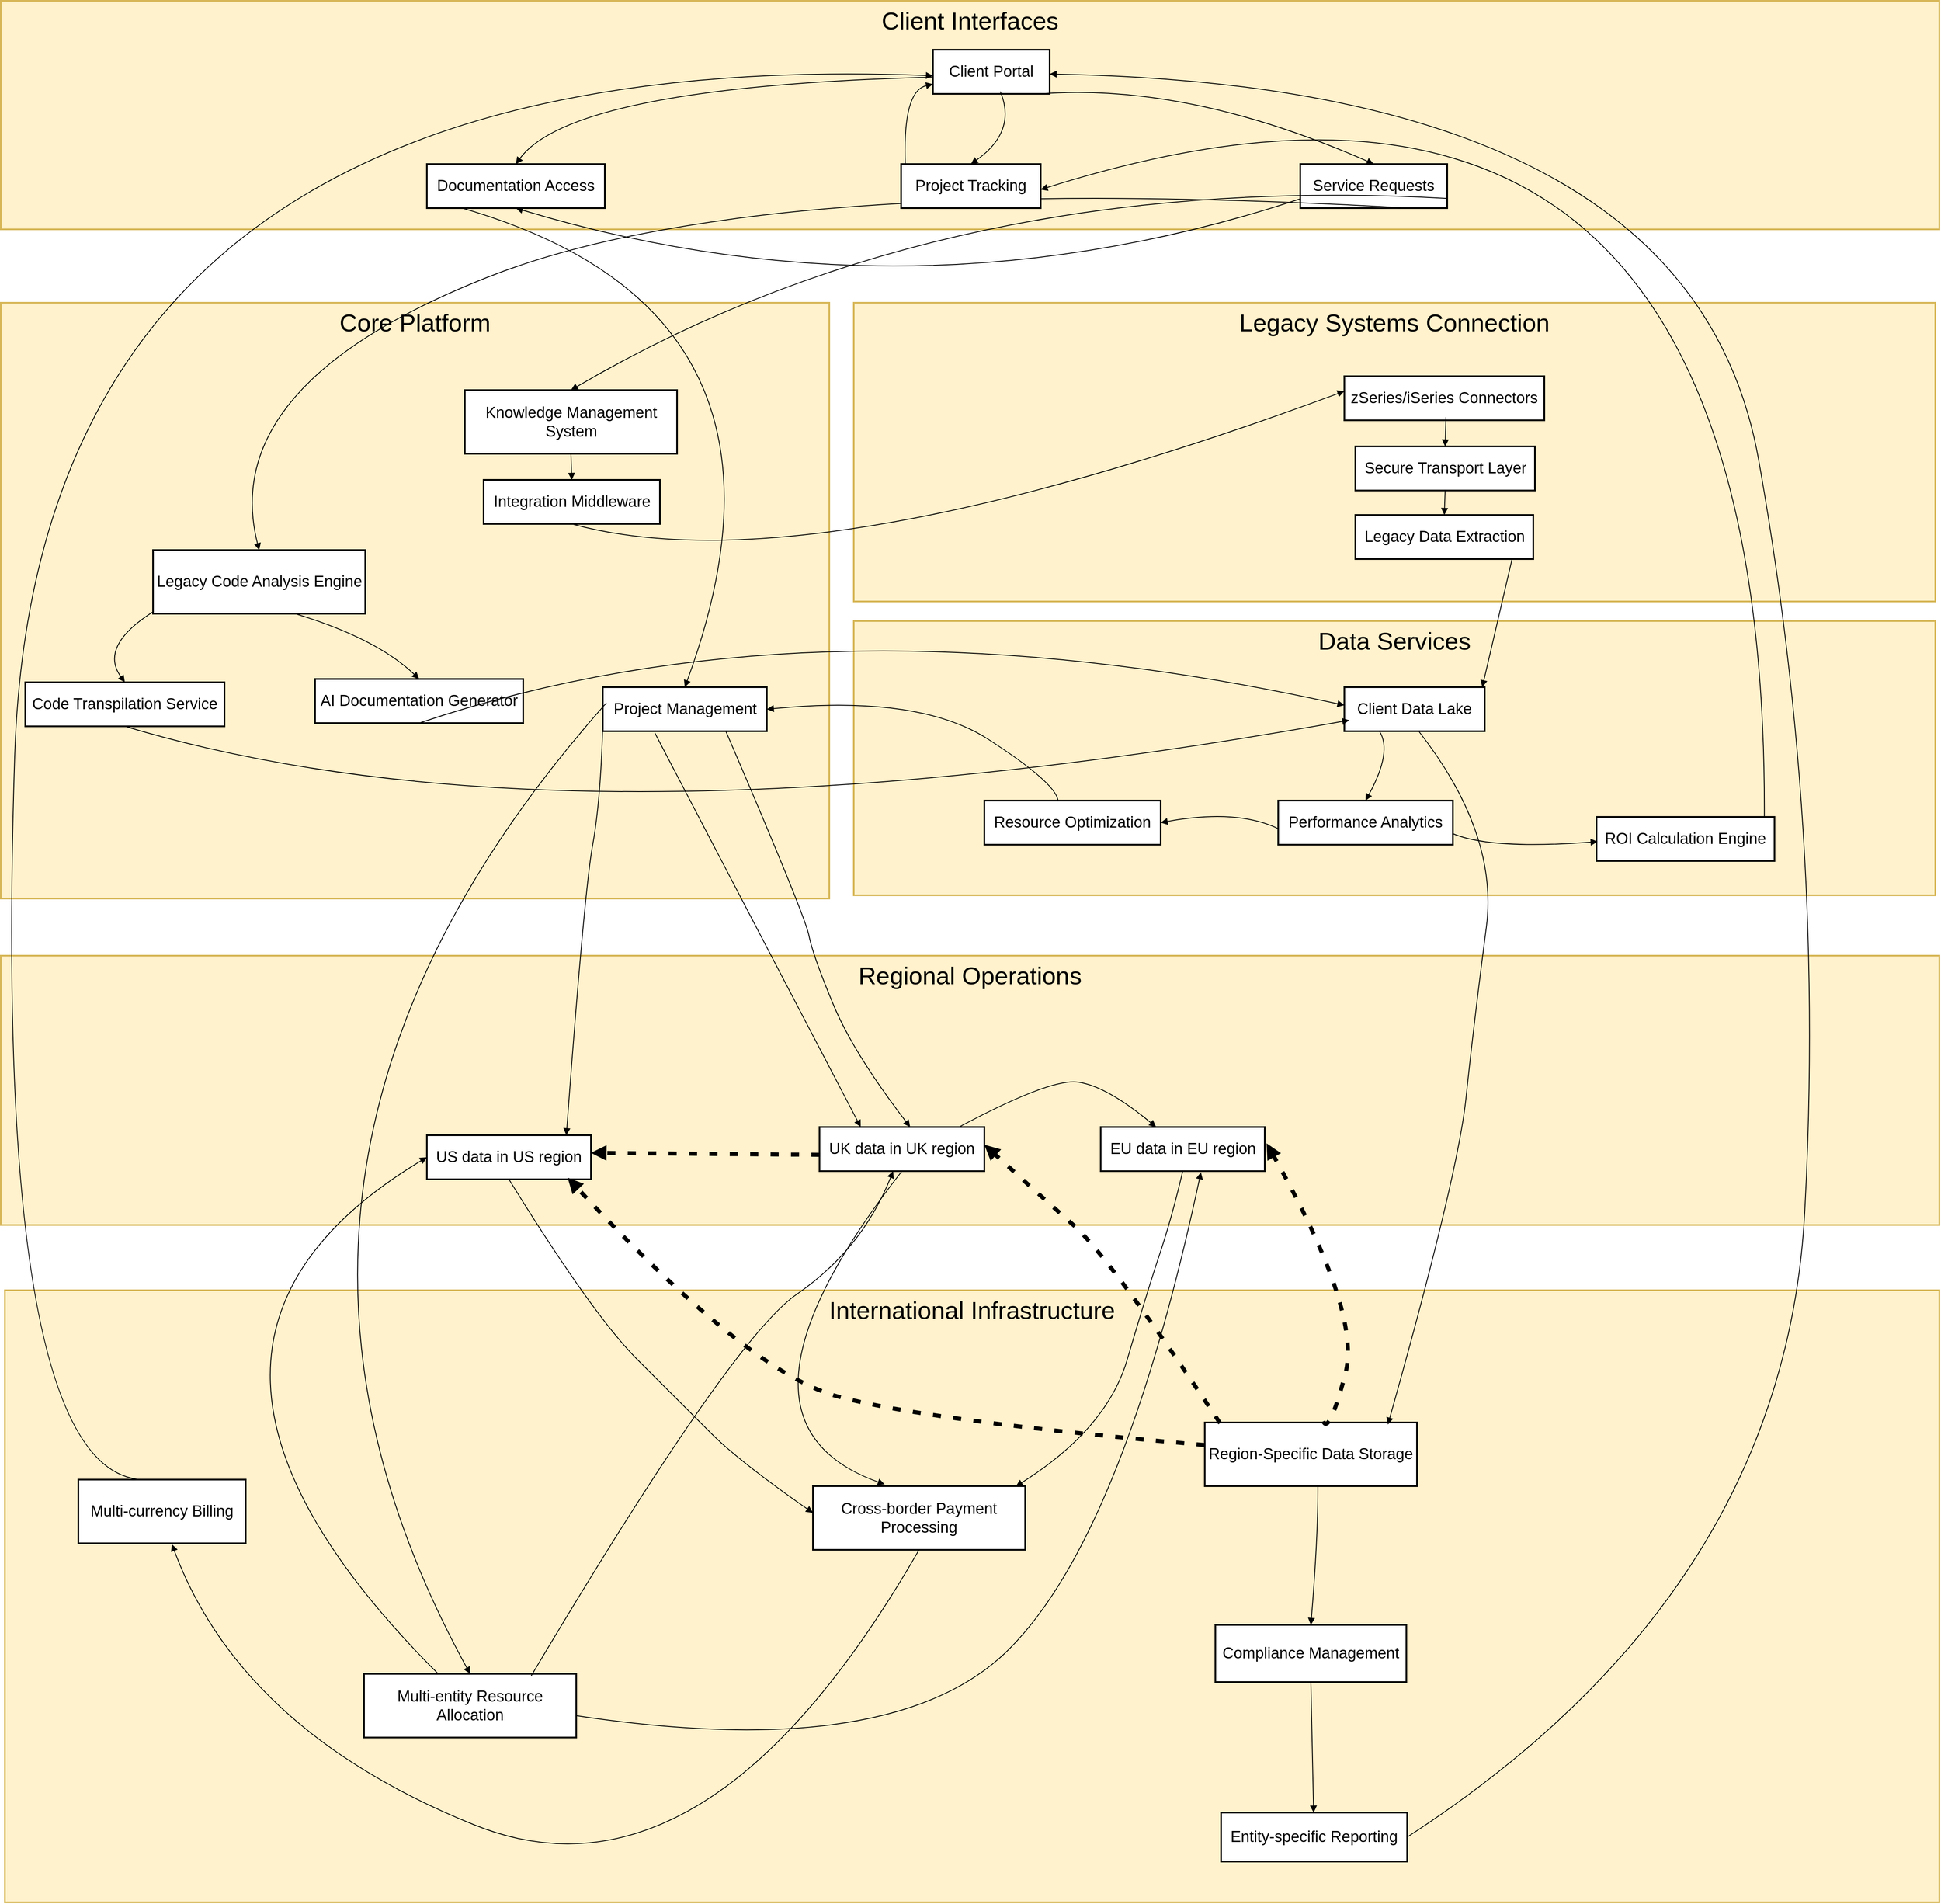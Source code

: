 <mxfile version="26.2.2">
  <diagram name="Page-1" id="3fVl2W1hN4jklAMOiqEj">
    <mxGraphModel dx="6145" dy="3737" grid="1" gridSize="10" guides="1" tooltips="1" connect="1" arrows="1" fold="1" page="1" pageScale="1" pageWidth="850" pageHeight="1100" math="0" shadow="0">
      <root>
        <mxCell id="0" />
        <mxCell id="1" parent="0" />
        <mxCell id="fGQUZNI6YQuWFRqLcncJ-1" value="Regional Operations" style="whiteSpace=wrap;strokeWidth=2;fontSize=30;fillColor=#fff2cc;strokeColor=#d6b656;verticalAlign=top;" parent="1" vertex="1">
          <mxGeometry x="-1179" y="870" width="2375" height="330" as="geometry" />
        </mxCell>
        <mxCell id="fGQUZNI6YQuWFRqLcncJ-2" value="International Infrastructure" style="whiteSpace=wrap;strokeWidth=2;fontSize=30;fillColor=#fff2cc;strokeColor=#d6b656;verticalAlign=top;" parent="1" vertex="1">
          <mxGeometry x="-1174" y="1280" width="2370" height="750" as="geometry" />
        </mxCell>
        <mxCell id="fGQUZNI6YQuWFRqLcncJ-3" value="Legacy Systems Connection" style="whiteSpace=wrap;strokeWidth=2;fontSize=30;fillColor=#fff2cc;strokeColor=#d6b656;verticalAlign=top;" parent="1" vertex="1">
          <mxGeometry x="-134" y="70" width="1325" height="366" as="geometry" />
        </mxCell>
        <mxCell id="fGQUZNI6YQuWFRqLcncJ-4" value="Data Services" style="whiteSpace=wrap;strokeWidth=2;fontSize=30;fillColor=#fff2cc;strokeColor=#d6b656;verticalAlign=top;" parent="1" vertex="1">
          <mxGeometry x="-134" y="460" width="1325" height="336" as="geometry" />
        </mxCell>
        <mxCell id="fGQUZNI6YQuWFRqLcncJ-5" value="Core Platform" style="whiteSpace=wrap;strokeWidth=2;fontSize=30;fillColor=#fff2cc;strokeColor=#d6b656;verticalAlign=top;" parent="1" vertex="1">
          <mxGeometry x="-1179" y="70" width="1015" height="730" as="geometry" />
        </mxCell>
        <mxCell id="fGQUZNI6YQuWFRqLcncJ-6" value="Client Interfaces" style="whiteSpace=wrap;strokeWidth=2;fontSize=30;fillColor=#fff2cc;strokeColor=#d6b656;verticalAlign=top;" parent="1" vertex="1">
          <mxGeometry x="-1179" y="-300" width="2375" height="280" as="geometry" />
        </mxCell>
        <mxCell id="fGQUZNI6YQuWFRqLcncJ-7" value="Client Portal" style="whiteSpace=wrap;strokeWidth=2;fontSize=19;" parent="1" vertex="1">
          <mxGeometry x="-37" y="-240" width="143" height="54" as="geometry" />
        </mxCell>
        <mxCell id="fGQUZNI6YQuWFRqLcncJ-8" value="Service Requests" style="whiteSpace=wrap;strokeWidth=2;fontSize=19;" parent="1" vertex="1">
          <mxGeometry x="413" y="-100" width="180" height="54" as="geometry" />
        </mxCell>
        <mxCell id="fGQUZNI6YQuWFRqLcncJ-11" value="Knowledge Management System" style="whiteSpace=wrap;strokeWidth=2;fontSize=19;" parent="1" vertex="1">
          <mxGeometry x="-610.5" y="177" width="260" height="78" as="geometry" />
        </mxCell>
        <mxCell id="fGQUZNI6YQuWFRqLcncJ-12" value="Legacy Code Analysis Engine" style="whiteSpace=wrap;strokeWidth=2;fontSize=19;" parent="1" vertex="1">
          <mxGeometry x="-992.5" y="373" width="260" height="78" as="geometry" />
        </mxCell>
        <mxCell id="fGQUZNI6YQuWFRqLcncJ-13" value="AI Documentation Generator" style="whiteSpace=wrap;strokeWidth=2;fontSize=19;" parent="1" vertex="1">
          <mxGeometry x="-794" y="531" width="255" height="54" as="geometry" />
        </mxCell>
        <mxCell id="fGQUZNI6YQuWFRqLcncJ-14" value="Code Transpilation Service" style="whiteSpace=wrap;strokeWidth=2;fontSize=19;" parent="1" vertex="1">
          <mxGeometry x="-1149" y="535" width="244" height="54" as="geometry" />
        </mxCell>
        <mxCell id="fGQUZNI6YQuWFRqLcncJ-15" value="Integration Middleware" style="whiteSpace=wrap;strokeWidth=2;fontSize=19;" parent="1" vertex="1">
          <mxGeometry x="-587.5" y="287" width="216" height="54" as="geometry" />
        </mxCell>
        <mxCell id="fGQUZNI6YQuWFRqLcncJ-16" value="Project Management" style="whiteSpace=wrap;strokeWidth=2;fontSize=19;" parent="1" vertex="1">
          <mxGeometry x="-441.5" y="541" width="201" height="54" as="geometry" />
        </mxCell>
        <mxCell id="fGQUZNI6YQuWFRqLcncJ-17" value="Client Data Lake" style="whiteSpace=wrap;strokeWidth=2;fontSize=19;" parent="1" vertex="1">
          <mxGeometry x="467" y="541" width="172" height="54" as="geometry" />
        </mxCell>
        <mxCell id="fGQUZNI6YQuWFRqLcncJ-18" value="Performance Analytics" style="whiteSpace=wrap;strokeWidth=2;fontSize=19;" parent="1" vertex="1">
          <mxGeometry x="386" y="680" width="214" height="54" as="geometry" />
        </mxCell>
        <mxCell id="fGQUZNI6YQuWFRqLcncJ-19" value="Resource Optimization" style="whiteSpace=wrap;strokeWidth=2;fontSize=19;" parent="1" vertex="1">
          <mxGeometry x="26" y="680" width="216" height="54" as="geometry" />
        </mxCell>
        <mxCell id="fGQUZNI6YQuWFRqLcncJ-20" value="ROI Calculation Engine" style="whiteSpace=wrap;strokeWidth=2;fontSize=19;" parent="1" vertex="1">
          <mxGeometry x="776" y="700" width="218" height="54" as="geometry" />
        </mxCell>
        <mxCell id="fGQUZNI6YQuWFRqLcncJ-21" value="zSeries/iSeries Connectors" style="whiteSpace=wrap;strokeWidth=2;fontSize=19;" parent="1" vertex="1">
          <mxGeometry x="467" y="160" width="245" height="54" as="geometry" />
        </mxCell>
        <mxCell id="fGQUZNI6YQuWFRqLcncJ-22" value="Secure Transport Layer" style="whiteSpace=wrap;strokeWidth=2;fontSize=19;" parent="1" vertex="1">
          <mxGeometry x="480.5" y="246" width="220" height="54" as="geometry" />
        </mxCell>
        <mxCell id="fGQUZNI6YQuWFRqLcncJ-23" value="Legacy Data Extraction" style="whiteSpace=wrap;strokeWidth=2;fontSize=19;" parent="1" vertex="1">
          <mxGeometry x="480.5" y="330" width="218" height="54" as="geometry" />
        </mxCell>
        <mxCell id="fGQUZNI6YQuWFRqLcncJ-24" value="Region-Specific Data Storage" style="whiteSpace=wrap;strokeWidth=2;fontSize=19;" parent="1" vertex="1">
          <mxGeometry x="296" y="1442" width="260" height="78" as="geometry" />
        </mxCell>
        <mxCell id="fGQUZNI6YQuWFRqLcncJ-25" value="Compliance Management" style="whiteSpace=wrap;strokeWidth=2;fontSize=19;" parent="1" vertex="1">
          <mxGeometry x="309" y="1690" width="234" height="70" as="geometry" />
        </mxCell>
        <mxCell id="fGQUZNI6YQuWFRqLcncJ-26" value="Multi-entity Resource Allocation" style="whiteSpace=wrap;strokeWidth=2;fontSize=19;" parent="1" vertex="1">
          <mxGeometry x="-734" y="1750" width="260" height="78" as="geometry" />
        </mxCell>
        <mxCell id="fGQUZNI6YQuWFRqLcncJ-27" value="Cross-border Payment Processing" style="whiteSpace=wrap;strokeWidth=2;fontSize=19;" parent="1" vertex="1">
          <mxGeometry x="-184" y="1520" width="260" height="78" as="geometry" />
        </mxCell>
        <mxCell id="fGQUZNI6YQuWFRqLcncJ-28" value="Entity-specific Reporting" style="whiteSpace=wrap;strokeWidth=2;fontSize=19;" parent="1" vertex="1">
          <mxGeometry x="316" y="1920" width="228" height="60" as="geometry" />
        </mxCell>
        <mxCell id="fGQUZNI6YQuWFRqLcncJ-29" value="EU data in EU region" style="whiteSpace=wrap;strokeWidth=2;fontSize=19;" parent="1" vertex="1">
          <mxGeometry x="168.5" y="1080" width="201" height="54" as="geometry" />
        </mxCell>
        <mxCell id="fGQUZNI6YQuWFRqLcncJ-31" value="US data in US region" style="whiteSpace=wrap;strokeWidth=2;fontSize=19;" parent="1" vertex="1">
          <mxGeometry x="-657" y="1090" width="201" height="54" as="geometry" />
        </mxCell>
        <mxCell id="fGQUZNI6YQuWFRqLcncJ-32" value="Multi-currency Billing" style="whiteSpace=wrap;strokeWidth=2;fontSize=19;" parent="1" vertex="1">
          <mxGeometry x="-1084" y="1512" width="205" height="78" as="geometry" />
        </mxCell>
        <mxCell id="fGQUZNI6YQuWFRqLcncJ-33" value="" style="curved=1;startArrow=none;endArrow=block;exitX=0.91;exitY=1;entryX=0.5;entryY=0;rounded=0;fontSize=19;" parent="1" source="fGQUZNI6YQuWFRqLcncJ-7" target="fGQUZNI6YQuWFRqLcncJ-8" edge="1">
          <mxGeometry relative="1" as="geometry">
            <Array as="points">
              <mxPoint x="276" y="-200" />
            </Array>
          </mxGeometry>
        </mxCell>
        <mxCell id="fGQUZNI6YQuWFRqLcncJ-34" value="" style="curved=1;startArrow=none;endArrow=block;exitX=0;exitY=0.62;entryX=0.5;entryY=0;rounded=0;fontSize=19;" parent="1" source="fGQUZNI6YQuWFRqLcncJ-7" target="fGQUZNI6YQuWFRqLcncJ-9" edge="1">
          <mxGeometry relative="1" as="geometry">
            <Array as="points">
              <mxPoint x="-478.5" y="-195" />
            </Array>
          </mxGeometry>
        </mxCell>
        <mxCell id="fGQUZNI6YQuWFRqLcncJ-35" value="" style="curved=1;startArrow=none;endArrow=block;exitX=0.577;exitY=0.948;entryX=0.5;entryY=0;rounded=0;fontSize=19;exitDx=0;exitDy=0;exitPerimeter=0;" parent="1" source="fGQUZNI6YQuWFRqLcncJ-7" target="fGQUZNI6YQuWFRqLcncJ-10" edge="1">
          <mxGeometry relative="1" as="geometry">
            <Array as="points">
              <mxPoint x="66" y="-140" />
            </Array>
          </mxGeometry>
        </mxCell>
        <mxCell id="fGQUZNI6YQuWFRqLcncJ-36" value="" style="curved=1;startArrow=none;endArrow=block;exitX=1;exitY=0.78;entryX=0.5;entryY=0;rounded=0;fontSize=19;" parent="1" source="fGQUZNI6YQuWFRqLcncJ-8" target="fGQUZNI6YQuWFRqLcncJ-11" edge="1">
          <mxGeometry relative="1" as="geometry">
            <Array as="points">
              <mxPoint x="-22" y="-92" />
            </Array>
          </mxGeometry>
        </mxCell>
        <mxCell id="fGQUZNI6YQuWFRqLcncJ-37" value="" style="curved=1;startArrow=none;endArrow=block;exitX=0.74;exitY=1;entryX=0.5;entryY=0;rounded=0;fontSize=19;" parent="1" source="fGQUZNI6YQuWFRqLcncJ-8" target="fGQUZNI6YQuWFRqLcncJ-12" edge="1">
          <mxGeometry relative="1" as="geometry">
            <Array as="points">
              <mxPoint x="-253" y="-92" />
              <mxPoint x="-914" y="170" />
            </Array>
          </mxGeometry>
        </mxCell>
        <mxCell id="fGQUZNI6YQuWFRqLcncJ-38" value="" style="curved=1;startArrow=none;endArrow=block;exitX=0;exitY=0.79;entryX=0.5;entryY=0;rounded=0;fontSize=19;" parent="1" source="fGQUZNI6YQuWFRqLcncJ-9" target="fGQUZNI6YQuWFRqLcncJ-16" edge="1">
          <mxGeometry relative="1" as="geometry">
            <Array as="points">
              <mxPoint x="-164" y="60" />
            </Array>
          </mxGeometry>
        </mxCell>
        <mxCell id="fGQUZNI6YQuWFRqLcncJ-39" value="" style="curved=1;startArrow=none;endArrow=block;exitX=0.67;exitY=1;entryX=0.5;entryY=0;rounded=0;fontSize=19;" parent="1" source="fGQUZNI6YQuWFRqLcncJ-12" target="fGQUZNI6YQuWFRqLcncJ-13" edge="1">
          <mxGeometry relative="1" as="geometry">
            <Array as="points">
              <mxPoint x="-719" y="481" />
            </Array>
          </mxGeometry>
        </mxCell>
        <mxCell id="fGQUZNI6YQuWFRqLcncJ-40" value="" style="curved=1;startArrow=none;endArrow=block;exitX=0;exitY=0.97;entryX=0.5;entryY=0;rounded=0;fontSize=19;" parent="1" source="fGQUZNI6YQuWFRqLcncJ-12" target="fGQUZNI6YQuWFRqLcncJ-14" edge="1">
          <mxGeometry relative="1" as="geometry">
            <Array as="points">
              <mxPoint x="-1059" y="491" />
            </Array>
          </mxGeometry>
        </mxCell>
        <mxCell id="fGQUZNI6YQuWFRqLcncJ-41" value="" style="curved=1;startArrow=none;endArrow=block;exitX=0.5;exitY=1;entryX=0.5;entryY=0;rounded=0;fontSize=19;" parent="1" source="fGQUZNI6YQuWFRqLcncJ-11" target="fGQUZNI6YQuWFRqLcncJ-15" edge="1">
          <mxGeometry relative="1" as="geometry">
            <Array as="points" />
          </mxGeometry>
        </mxCell>
        <mxCell id="fGQUZNI6YQuWFRqLcncJ-42" value="" style="curved=1;startArrow=none;endArrow=block;exitX=0.5;exitY=1;entryX=0;entryY=0.41;rounded=0;fontSize=19;" parent="1" source="fGQUZNI6YQuWFRqLcncJ-13" target="fGQUZNI6YQuWFRqLcncJ-17" edge="1">
          <mxGeometry relative="1" as="geometry">
            <Array as="points">
              <mxPoint x="-179" y="421" />
            </Array>
          </mxGeometry>
        </mxCell>
        <mxCell id="fGQUZNI6YQuWFRqLcncJ-43" value="" style="curved=1;startArrow=none;endArrow=block;exitX=0.5;exitY=1;entryX=0.035;entryY=0.75;rounded=0;fontSize=19;entryDx=0;entryDy=0;entryPerimeter=0;" parent="1" source="fGQUZNI6YQuWFRqLcncJ-14" target="fGQUZNI6YQuWFRqLcncJ-17" edge="1">
          <mxGeometry relative="1" as="geometry">
            <Array as="points">
              <mxPoint x="-484" y="752" />
            </Array>
          </mxGeometry>
        </mxCell>
        <mxCell id="fGQUZNI6YQuWFRqLcncJ-44" value="" style="curved=1;startArrow=none;endArrow=block;exitX=0.5;exitY=1;entryX=0;entryY=0.34;rounded=0;fontSize=19;" parent="1" source="fGQUZNI6YQuWFRqLcncJ-15" target="fGQUZNI6YQuWFRqLcncJ-21" edge="1">
          <mxGeometry relative="1" as="geometry">
            <Array as="points">
              <mxPoint x="-189" y="421" />
            </Array>
          </mxGeometry>
        </mxCell>
        <mxCell id="fGQUZNI6YQuWFRqLcncJ-45" value="" style="curved=1;startArrow=none;endArrow=block;exitX=0.5;exitY=1;entryX=0.5;entryY=0;rounded=0;fontSize=19;" parent="1" target="fGQUZNI6YQuWFRqLcncJ-22" edge="1">
          <mxGeometry relative="1" as="geometry">
            <Array as="points" />
            <mxPoint x="591.5" y="210" as="sourcePoint" />
          </mxGeometry>
        </mxCell>
        <mxCell id="fGQUZNI6YQuWFRqLcncJ-46" value="" style="curved=1;startArrow=none;endArrow=block;exitX=0.5;exitY=1;entryX=0.5;entryY=0;rounded=0;fontSize=19;" parent="1" source="fGQUZNI6YQuWFRqLcncJ-22" target="fGQUZNI6YQuWFRqLcncJ-23" edge="1">
          <mxGeometry relative="1" as="geometry">
            <Array as="points" />
          </mxGeometry>
        </mxCell>
        <mxCell id="fGQUZNI6YQuWFRqLcncJ-47" value="" style="curved=1;startArrow=none;endArrow=block;exitX=0.5;exitY=1;entryX=0.5;entryY=0;rounded=0;fontSize=19;" parent="1" edge="1">
          <mxGeometry relative="1" as="geometry">
            <Array as="points" />
            <mxPoint x="672.5" y="384" as="sourcePoint" />
            <mxPoint x="636" y="541" as="targetPoint" />
          </mxGeometry>
        </mxCell>
        <mxCell id="fGQUZNI6YQuWFRqLcncJ-48" value="" style="curved=1;startArrow=none;endArrow=block;exitX=0.25;exitY=1;entryX=0.5;entryY=0;rounded=0;fontSize=19;exitDx=0;exitDy=0;" parent="1" source="fGQUZNI6YQuWFRqLcncJ-17" target="fGQUZNI6YQuWFRqLcncJ-18" edge="1">
          <mxGeometry relative="1" as="geometry">
            <Array as="points">
              <mxPoint x="526" y="620" />
            </Array>
          </mxGeometry>
        </mxCell>
        <mxCell id="fGQUZNI6YQuWFRqLcncJ-49" value="" style="curved=1;startArrow=none;endArrow=block;exitX=0.004;exitY=0.644;entryX=1;entryY=0.5;rounded=0;fontSize=19;entryDx=0;entryDy=0;exitDx=0;exitDy=0;exitPerimeter=0;" parent="1" source="fGQUZNI6YQuWFRqLcncJ-18" target="fGQUZNI6YQuWFRqLcncJ-19" edge="1">
          <mxGeometry relative="1" as="geometry">
            <Array as="points">
              <mxPoint x="336" y="690" />
            </Array>
          </mxGeometry>
        </mxCell>
        <mxCell id="fGQUZNI6YQuWFRqLcncJ-50" value="" style="curved=1;startArrow=none;endArrow=block;exitX=1;exitY=0.75;entryX=0.006;entryY=0.561;rounded=0;fontSize=19;entryDx=0;entryDy=0;entryPerimeter=0;exitDx=0;exitDy=0;" parent="1" source="fGQUZNI6YQuWFRqLcncJ-18" target="fGQUZNI6YQuWFRqLcncJ-20" edge="1">
          <mxGeometry relative="1" as="geometry">
            <Array as="points">
              <mxPoint x="646" y="740" />
            </Array>
          </mxGeometry>
        </mxCell>
        <mxCell id="fGQUZNI6YQuWFRqLcncJ-51" value="" style="curved=1;startArrow=none;endArrow=block;exitX=0.418;exitY=0.019;entryX=1;entryY=0.5;rounded=0;fontSize=19;exitDx=0;exitDy=0;exitPerimeter=0;entryDx=0;entryDy=0;" parent="1" source="fGQUZNI6YQuWFRqLcncJ-19" target="fGQUZNI6YQuWFRqLcncJ-16" edge="1">
          <mxGeometry relative="1" as="geometry">
            <Array as="points">
              <mxPoint x="116" y="660" />
              <mxPoint x="-54" y="550" />
            </Array>
          </mxGeometry>
        </mxCell>
        <mxCell id="fGQUZNI6YQuWFRqLcncJ-52" value="" style="curved=1;startArrow=none;endArrow=block;exitX=0.03;exitY=0;rounded=0;fontSize=19;" parent="1" source="fGQUZNI6YQuWFRqLcncJ-10" target="fGQUZNI6YQuWFRqLcncJ-7" edge="1">
          <mxGeometry relative="1" as="geometry">
            <Array as="points">
              <mxPoint x="-74" y="-190" />
            </Array>
            <mxPoint x="-34" y="-180" as="targetPoint" />
          </mxGeometry>
        </mxCell>
        <mxCell id="fGQUZNI6YQuWFRqLcncJ-53" value="" style="curved=1;startArrow=none;endArrow=block;exitX=0.53;exitY=1;entryX=0.863;entryY=0.032;rounded=0;fontSize=19;entryDx=0;entryDy=0;entryPerimeter=0;" parent="1" source="fGQUZNI6YQuWFRqLcncJ-17" target="fGQUZNI6YQuWFRqLcncJ-24" edge="1">
          <mxGeometry relative="1" as="geometry">
            <Array as="points">
              <mxPoint x="656" y="720" />
              <mxPoint x="626" y="950" />
              <mxPoint x="606" y="1140" />
            </Array>
          </mxGeometry>
        </mxCell>
        <mxCell id="fGQUZNI6YQuWFRqLcncJ-54" value="" style="curved=1;startArrow=none;endArrow=block;exitX=0.533;exitY=0.979;entryX=0.5;entryY=0;rounded=0;fontSize=19;exitDx=0;exitDy=0;exitPerimeter=0;" parent="1" source="fGQUZNI6YQuWFRqLcncJ-24" target="fGQUZNI6YQuWFRqLcncJ-25" edge="1">
          <mxGeometry relative="1" as="geometry">
            <Array as="points">
              <mxPoint x="435" y="1580" />
            </Array>
          </mxGeometry>
        </mxCell>
        <mxCell id="fGQUZNI6YQuWFRqLcncJ-55" value="" style="curved=1;startArrow=none;endArrow=block;exitX=0.022;exitY=0.358;entryX=0.5;entryY=0;rounded=0;fontSize=19;exitDx=0;exitDy=0;exitPerimeter=0;" parent="1" source="fGQUZNI6YQuWFRqLcncJ-16" target="fGQUZNI6YQuWFRqLcncJ-26" edge="1">
          <mxGeometry relative="1" as="geometry">
            <Array as="points">
              <mxPoint x="-944" y="1130" />
            </Array>
          </mxGeometry>
        </mxCell>
        <mxCell id="fGQUZNI6YQuWFRqLcncJ-56" value="" style="curved=1;startArrow=none;endArrow=block;exitX=0.998;exitY=0.656;entryX=0.611;entryY=1.025;rounded=0;fontSize=19;exitDx=0;exitDy=0;exitPerimeter=0;entryDx=0;entryDy=0;entryPerimeter=0;" parent="1" source="fGQUZNI6YQuWFRqLcncJ-26" target="fGQUZNI6YQuWFRqLcncJ-29" edge="1">
          <mxGeometry relative="1" as="geometry">
            <Array as="points">
              <mxPoint x="-84" y="1860" />
              <mxPoint x="196" y="1580" />
            </Array>
          </mxGeometry>
        </mxCell>
        <mxCell id="fGQUZNI6YQuWFRqLcncJ-57" value="" style="curved=1;startArrow=none;endArrow=block;exitX=0.787;exitY=0.036;rounded=0;fontSize=19;exitDx=0;exitDy=0;exitPerimeter=0;" parent="1" source="fGQUZNI6YQuWFRqLcncJ-26" target="fGQUZNI6YQuWFRqLcncJ-30" edge="1">
          <mxGeometry relative="1" as="geometry">
            <Array as="points">
              <mxPoint x="-284" y="1340" />
              <mxPoint x="-124" y="1230" />
            </Array>
          </mxGeometry>
        </mxCell>
        <mxCell id="fGQUZNI6YQuWFRqLcncJ-58" value="" style="curved=1;startArrow=none;endArrow=block;entryX=0;entryY=0.5;rounded=0;fontSize=19;entryDx=0;entryDy=0;" parent="1" source="fGQUZNI6YQuWFRqLcncJ-26" target="fGQUZNI6YQuWFRqLcncJ-31" edge="1">
          <mxGeometry relative="1" as="geometry">
            <Array as="points">
              <mxPoint x="-1044" y="1350" />
            </Array>
          </mxGeometry>
        </mxCell>
        <mxCell id="fGQUZNI6YQuWFRqLcncJ-59" value="" style="curved=1;startArrow=none;endArrow=block;exitX=0.5;exitY=1;entryX=0.956;entryY=0.004;rounded=0;fontSize=19;entryDx=0;entryDy=0;entryPerimeter=0;" parent="1" source="fGQUZNI6YQuWFRqLcncJ-29" target="fGQUZNI6YQuWFRqLcncJ-27" edge="1">
          <mxGeometry relative="1" as="geometry">
            <Array as="points">
              <mxPoint x="256" y="1190" />
              <mxPoint x="226" y="1280" />
              <mxPoint x="176" y="1450" />
            </Array>
          </mxGeometry>
        </mxCell>
        <mxCell id="fGQUZNI6YQuWFRqLcncJ-60" value="" style="curved=1;startArrow=none;endArrow=block;exitX=0.5;exitY=1;entryX=0.338;entryY=-0.028;rounded=0;fontSize=19;entryDx=0;entryDy=0;entryPerimeter=0;" parent="1" source="fGQUZNI6YQuWFRqLcncJ-30" target="fGQUZNI6YQuWFRqLcncJ-27" edge="1">
          <mxGeometry relative="1" as="geometry">
            <Array as="points">
              <mxPoint x="-314" y="1440" />
            </Array>
          </mxGeometry>
        </mxCell>
        <mxCell id="fGQUZNI6YQuWFRqLcncJ-61" value="" style="curved=1;startArrow=none;endArrow=block;exitX=0.5;exitY=1;entryX=0;entryY=0.42;rounded=0;fontSize=19;" parent="1" source="fGQUZNI6YQuWFRqLcncJ-31" target="fGQUZNI6YQuWFRqLcncJ-27" edge="1">
          <mxGeometry relative="1" as="geometry">
            <Array as="points">
              <mxPoint x="-454" y="1310" />
              <mxPoint x="-344" y="1420" />
              <mxPoint x="-274" y="1490" />
            </Array>
          </mxGeometry>
        </mxCell>
        <mxCell id="fGQUZNI6YQuWFRqLcncJ-62" value="" style="curved=1;startArrow=none;endArrow=block;exitX=0.5;exitY=1;entryX=0.559;entryY=1.015;rounded=0;fontSize=19;entryDx=0;entryDy=0;entryPerimeter=0;" parent="1" source="fGQUZNI6YQuWFRqLcncJ-27" target="fGQUZNI6YQuWFRqLcncJ-32" edge="1">
          <mxGeometry relative="1" as="geometry">
            <Array as="points">
              <mxPoint x="-314" y="2050" />
              <mxPoint x="-884" y="1820" />
            </Array>
          </mxGeometry>
        </mxCell>
        <mxCell id="fGQUZNI6YQuWFRqLcncJ-63" value="" style="curved=1;startArrow=none;endArrow=block;exitX=0.38;exitY=0;entryX=0;entryY=0.59;rounded=0;fontSize=19;" parent="1" source="fGQUZNI6YQuWFRqLcncJ-32" target="fGQUZNI6YQuWFRqLcncJ-7" edge="1">
          <mxGeometry relative="1" as="geometry">
            <Array as="points">
              <mxPoint x="-1190" y="1502" />
              <mxPoint x="-1134" y="-250" />
            </Array>
          </mxGeometry>
        </mxCell>
        <mxCell id="fGQUZNI6YQuWFRqLcncJ-64" value="" style="curved=1;startArrow=none;endArrow=block;exitX=0.5;exitY=1;rounded=0;fontSize=19;" parent="1" source="fGQUZNI6YQuWFRqLcncJ-25" target="fGQUZNI6YQuWFRqLcncJ-28" edge="1">
          <mxGeometry relative="1" as="geometry">
            <Array as="points" />
          </mxGeometry>
        </mxCell>
        <mxCell id="fGQUZNI6YQuWFRqLcncJ-65" value="" style="curved=1;startArrow=none;endArrow=block;exitX=1;exitY=0.5;entryX=1;entryY=0.55;rounded=0;fontSize=19;exitDx=0;exitDy=0;" parent="1" source="fGQUZNI6YQuWFRqLcncJ-28" target="fGQUZNI6YQuWFRqLcncJ-7" edge="1">
          <mxGeometry relative="1" as="geometry">
            <Array as="points">
              <mxPoint x="1006" y="1650" />
              <mxPoint x="1056" y="720" />
              <mxPoint x="893" y="-196" />
            </Array>
          </mxGeometry>
        </mxCell>
        <mxCell id="fGQUZNI6YQuWFRqLcncJ-66" value="" style="curved=1;dashed=1;dashPattern=2 3;startArrow=none;endArrow=block;exitX=0.55;exitY=0.015;entryX=1;entryY=0.42;rounded=0;fontSize=19;strokeWidth=5;exitDx=0;exitDy=0;exitPerimeter=0;" parent="1" edge="1">
          <mxGeometry relative="1" as="geometry">
            <Array as="points">
              <mxPoint x="448.25" y="1457.32" />
              <mxPoint x="488.25" y="1307.32" />
            </Array>
            <mxPoint x="441.25" y="1440.49" as="sourcePoint" />
            <mxPoint x="371.75" y="1100.0" as="targetPoint" />
          </mxGeometry>
        </mxCell>
        <mxCell id="fGQUZNI6YQuWFRqLcncJ-67" value="" style="curved=1;dashed=1;dashPattern=2 3;startArrow=none;endArrow=block;entryX=0.858;entryY=0.963;rounded=0;fontSize=19;strokeWidth=5;entryDx=0;entryDy=0;entryPerimeter=0;" parent="1" source="fGQUZNI6YQuWFRqLcncJ-24" target="fGQUZNI6YQuWFRqLcncJ-31" edge="1">
          <mxGeometry relative="1" as="geometry">
            <Array as="points">
              <mxPoint x="-44" y="1440" />
              <mxPoint x="-264" y="1380" />
            </Array>
            <mxPoint x="296" y="1535.4" as="sourcePoint" />
            <mxPoint x="26" y="1144.0" as="targetPoint" />
          </mxGeometry>
        </mxCell>
        <mxCell id="fGQUZNI6YQuWFRqLcncJ-68" value="" style="curved=1;dashed=1;dashPattern=2 3;startArrow=none;endArrow=block;exitX=0;exitY=0.63;entryX=1;entryY=0.4;rounded=0;fontSize=19;strokeWidth=5;" parent="1" source="fGQUZNI6YQuWFRqLcncJ-30" target="fGQUZNI6YQuWFRqLcncJ-31" edge="1">
          <mxGeometry relative="1" as="geometry">
            <Array as="points" />
          </mxGeometry>
        </mxCell>
        <mxCell id="fGQUZNI6YQuWFRqLcncJ-69" value="" style="curved=1;startArrow=none;endArrow=block;rounded=0;fontSize=19;exitX=0.82;exitY=0.052;exitDx=0;exitDy=0;exitPerimeter=0;" parent="1" source="fGQUZNI6YQuWFRqLcncJ-30" target="fGQUZNI6YQuWFRqLcncJ-29" edge="1">
          <mxGeometry relative="1" as="geometry">
            <Array as="points">
              <mxPoint x="106" y="1020" />
              <mxPoint x="176" y="1030" />
            </Array>
            <mxPoint x="-29" y="1134" as="sourcePoint" />
          </mxGeometry>
        </mxCell>
        <mxCell id="fGQUZNI6YQuWFRqLcncJ-70" value="" style="curved=1;startArrow=none;endArrow=block;exitX=0.75;exitY=1;entryX=0.55;entryY=0;rounded=0;fontSize=19;exitDx=0;exitDy=0;" parent="1" source="fGQUZNI6YQuWFRqLcncJ-16" target="fGQUZNI6YQuWFRqLcncJ-30" edge="1">
          <mxGeometry relative="1" as="geometry">
            <Array as="points">
              <mxPoint x="-194" y="820" />
              <mxPoint x="-184" y="870" />
              <mxPoint x="-134" y="990" />
            </Array>
          </mxGeometry>
        </mxCell>
        <mxCell id="fGQUZNI6YQuWFRqLcncJ-71" value="" style="curved=1;startArrow=none;endArrow=block;exitX=0;exitY=0.84;entryX=0.85;entryY=0;rounded=0;fontSize=19;" parent="1" source="fGQUZNI6YQuWFRqLcncJ-16" target="fGQUZNI6YQuWFRqLcncJ-31" edge="1">
          <mxGeometry relative="1" as="geometry">
            <Array as="points">
              <mxPoint x="-444" y="680" />
              <mxPoint x="-464" y="790" />
            </Array>
          </mxGeometry>
        </mxCell>
        <mxCell id="BndUQibFlHfcyniuwo3d-1" value="" style="curved=1;dashed=1;dashPattern=2 3;startArrow=none;endArrow=block;exitX=0.072;exitY=0.011;entryX=1;entryY=0.4;rounded=0;fontSize=19;strokeWidth=5;exitDx=0;exitDy=0;exitPerimeter=0;" edge="1" parent="1" source="fGQUZNI6YQuWFRqLcncJ-24" target="fGQUZNI6YQuWFRqLcncJ-30">
          <mxGeometry relative="1" as="geometry">
            <Array as="points">
              <mxPoint x="180" y="1240" />
              <mxPoint x="90" y="1160" />
            </Array>
            <mxPoint x="593" y="1192" as="sourcePoint" />
            <mxPoint x="-993" y="1405" as="targetPoint" />
          </mxGeometry>
        </mxCell>
        <mxCell id="BndUQibFlHfcyniuwo3d-3" value="" style="curved=1;startArrow=none;endArrow=block;exitX=0.943;exitY=0;entryX=1;entryY=0.58;rounded=0;fontSize=19;exitDx=0;exitDy=0;exitPerimeter=0;" edge="1" parent="1" source="fGQUZNI6YQuWFRqLcncJ-20" target="fGQUZNI6YQuWFRqLcncJ-10">
          <mxGeometry relative="1" as="geometry">
            <Array as="points">
              <mxPoint x="986" y="-350" />
            </Array>
            <mxPoint x="361" y="727" as="sourcePoint" />
            <mxPoint x="549" y="-209" as="targetPoint" />
          </mxGeometry>
        </mxCell>
        <mxCell id="fGQUZNI6YQuWFRqLcncJ-10" value="Project Tracking" style="whiteSpace=wrap;strokeWidth=2;fontSize=19;" parent="1" vertex="1">
          <mxGeometry x="-76" y="-100" width="171" height="54" as="geometry" />
        </mxCell>
        <mxCell id="BndUQibFlHfcyniuwo3d-4" value="" style="curved=1;startArrow=none;endArrow=block;exitX=0;exitY=0.79;entryX=0.5;entryY=1;rounded=0;fontSize=19;entryDx=0;entryDy=0;" edge="1" parent="1" source="fGQUZNI6YQuWFRqLcncJ-8" target="fGQUZNI6YQuWFRqLcncJ-9">
          <mxGeometry relative="1" as="geometry">
            <Array as="points">
              <mxPoint x="-64" y="100" />
            </Array>
            <mxPoint x="413" y="-57" as="sourcePoint" />
            <mxPoint x="-784" y="541" as="targetPoint" />
          </mxGeometry>
        </mxCell>
        <mxCell id="fGQUZNI6YQuWFRqLcncJ-9" value="Documentation Access" style="whiteSpace=wrap;strokeWidth=2;fontSize=19;" parent="1" vertex="1">
          <mxGeometry x="-657" y="-100" width="218" height="54" as="geometry" />
        </mxCell>
        <mxCell id="BndUQibFlHfcyniuwo3d-8" value="" style="curved=1;startArrow=none;endArrow=block;exitX=0.317;exitY=1.037;entryX=0.25;entryY=0;rounded=0;fontSize=19;exitDx=0;exitDy=0;exitPerimeter=0;entryDx=0;entryDy=0;" edge="1" parent="1" source="fGQUZNI6YQuWFRqLcncJ-16" target="fGQUZNI6YQuWFRqLcncJ-30">
          <mxGeometry relative="1" as="geometry">
            <Array as="points" />
            <mxPoint x="-295" y="595" as="sourcePoint" />
            <mxPoint x="269" y="1080" as="targetPoint" />
          </mxGeometry>
        </mxCell>
        <mxCell id="fGQUZNI6YQuWFRqLcncJ-30" value="UK data in UK region" style="whiteSpace=wrap;strokeWidth=2;fontSize=19;" parent="1" vertex="1">
          <mxGeometry x="-176" y="1080" width="202" height="54" as="geometry" />
        </mxCell>
      </root>
    </mxGraphModel>
  </diagram>
</mxfile>
